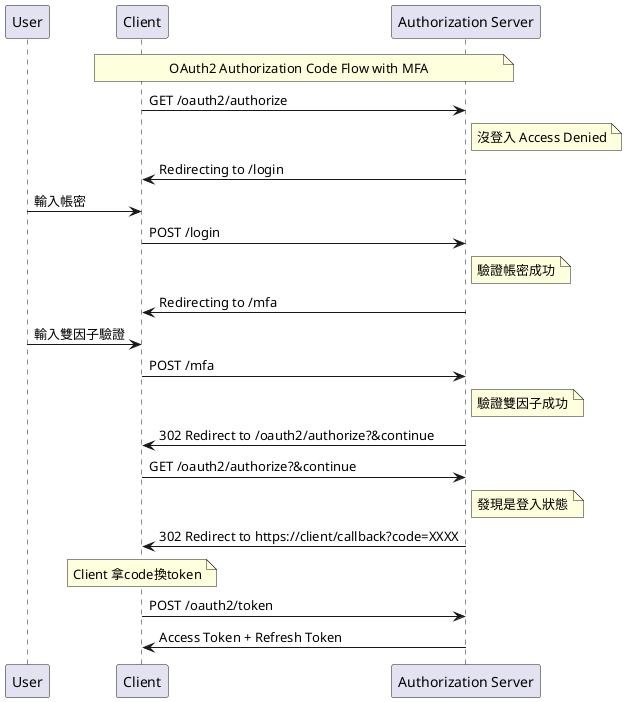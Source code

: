 @startuml OAuth2 Authorization Code Flow with MFA

participant User
participant Client
participant "Authorization Server" as AuthServer

note over Client, AuthServer: OAuth2 Authorization Code Flow with MFA

Client -> AuthServer: GET /oauth2/authorize
note right of AuthServer: 沒登入 Access Denied
AuthServer -> Client: Redirecting to /login

User -> Client: 輸入帳密
Client -> AuthServer: POST /login
note right of AuthServer: 驗證帳密成功
AuthServer -> Client: Redirecting to /mfa

User -> Client: 輸入雙因子驗證
Client -> AuthServer: POST /mfa
note right of AuthServer: 驗證雙因子成功
AuthServer -> Client: 302 Redirect to /oauth2/authorize?&continue

Client -> AuthServer: GET /oauth2/authorize?&continue
note right of AuthServer: 發現是登入狀態
AuthServer -> Client: 302 Redirect to https://client/callback?code=XXXX

note over Client: Client 拿code換token
Client -> AuthServer: POST /oauth2/token
AuthServer -> Client: Access Token + Refresh Token

@enduml
